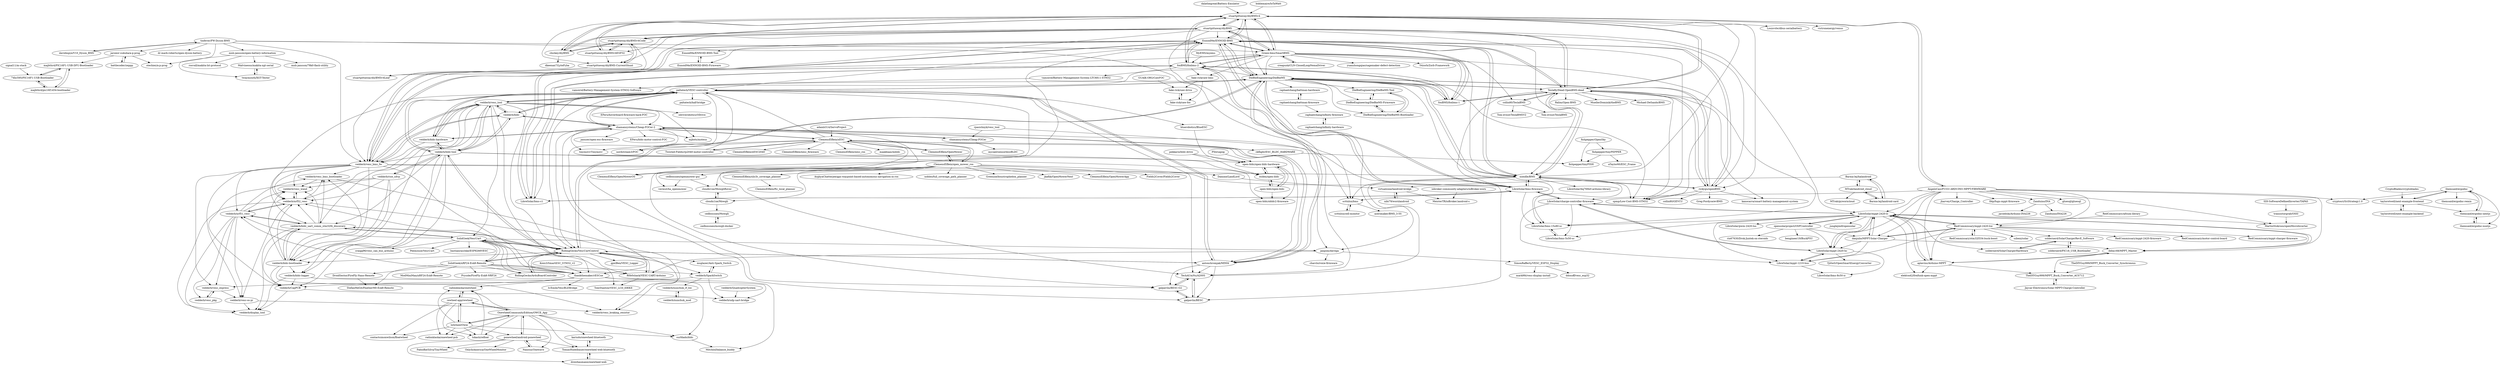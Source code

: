 digraph G {
"stuartpittaway/diyBMSv4" -> "stuartpittaway/diyBMS"
"stuartpittaway/diyBMSv4" -> "stuartpittaway/diyBMSv4Code"
"stuartpittaway/diyBMSv4" -> "stuartpittaway/diyBMSv4ESP32"
"stuartpittaway/diyBMSv4" -> "EnnoidMe/ENNOID-BMS"
"stuartpittaway/diyBMSv4" -> "Green-bms/SmartBMS"
"stuartpittaway/diyBMSv4" -> "Teslafly/Dead-OpenBMS-dead"
"stuartpittaway/diyBMSv4" -> "chickey/diyBMS"
"stuartpittaway/diyBMSv4" -> "foxBMS/foxbms-2"
"stuartpittaway/diyBMSv4" -> "DieBieEngineering/DieBieMS"
"stuartpittaway/diyBMSv4" -> "stuartpittaway/diyBMS-CurrentShunt"
"stuartpittaway/diyBMSv4" -> "nseidle/BMS"
"stuartpittaway/diyBMSv4" -> "rickygu/openBMS"
"stuartpittaway/diyBMSv4" -> "Louisvdw/dbus-serialbattery" ["e"=1]
"stuartpittaway/diyBMSv4" -> "victronenergy/venus" ["e"=1]
"stuartpittaway/diyBMSv4" -> "AngeloCasi/FUGU-ARDUINO-MPPT-FIRMWARE"
"vedderb/vesc_tool" -> "vedderb/bldc" ["e"=1]
"vedderb/vesc_tool" -> "vedderb/bldc-hardware" ["e"=1]
"vedderb/vesc_tool" -> "vedderb/vesc_bms_fw"
"vedderb/vesc_tool" -> "vedderb/bldc-tool"
"vedderb/vesc_tool" -> "paltatech/VESC-controller"
"vedderb/vesc_tool" -> "odriverobotics/ODrive" ["e"=1]
"vedderb/vesc_tool" -> "SolidGeek/VescUart"
"vedderb/vesc_tool" -> "shamansystems/Cheap-FOCer-2"
"vedderb/vesc_tool" -> "thankthemaker/rESCue"
"vedderb/vesc_tool" -> "vedderb/bldc_uart_comm_stm32f4_discovery"
"vedderb/vesc_tool" -> "vedderb/nrf52_vesc"
"vedderb/vesc_tool" -> "vedderb/bldc-bootloader"
"vedderb/vesc_tool" -> "RollingGecko/VescUartControl"
"vedderb/vesc_tool" -> "mjbots/moteus" ["e"=1]
"vedderb/vesc_tool" -> "DieBieEngineering/DieBieMS"
"vedderb/bldc" -> "vedderb/vesc_tool" ["e"=1]
"vedderb/bldc" -> "vedderb/bldc-tool" ["e"=1]
"vedderb/bldc" -> "paltatech/VESC-controller" ["e"=1]
"vedderb/bldc" -> "vedderb/vesc_bms_fw" ["e"=1]
"vedderb/bldc" -> "shamansystems/Cheap-FOCer-2" ["e"=1]
"kariudo/onewheel-bluetooth" -> "TomasHubelbauer/onewheel-web-bluetooth"
"EnnoidMe/ENNOID-BMS" -> "DieBieEngineering/DieBieMS"
"EnnoidMe/ENNOID-BMS" -> "foxBMS/foxbms-2"
"EnnoidMe/ENNOID-BMS" -> "Teslafly/Dead-OpenBMS-dead"
"EnnoidMe/ENNOID-BMS" -> "vedderb/vesc_bms_fw"
"EnnoidMe/ENNOID-BMS" -> "EnnoidMe/ENNOID-BMS-Tool"
"EnnoidMe/ENNOID-BMS" -> "foxBMS/foxbms-1"
"EnnoidMe/ENNOID-BMS" -> "rickygu/openBMS"
"EnnoidMe/ENNOID-BMS" -> "Green-bms/SmartBMS"
"EnnoidMe/ENNOID-BMS" -> "LibreSolar/bms-firmware"
"EnnoidMe/ENNOID-BMS" -> "galpavlin/BESC-G2"
"EnnoidMe/ENNOID-BMS" -> "nseidle/BMS"
"EnnoidMe/ENNOID-BMS" -> "stuartpittaway/diyBMSv4"
"EnnoidMe/ENNOID-BMS" -> "LibreSolar/bms-c1"
"EnnoidMe/ENNOID-BMS" -> "EnnoidMe/ENNOID-BMS-Firmware"
"EnnoidMe/ENNOID-BMS" -> "spmp/Low-Cost-BMS-STM32"
"foxBMS/foxbms-1" -> "foxBMS/foxbms-2"
"foxBMS/foxbms-1" -> "EnnoidMe/ENNOID-BMS"
"foxBMS/foxbms-1" -> "Teslafly/Dead-OpenBMS-dead"
"foxBMS/foxbms-1" -> "DieBieEngineering/DieBieMS"
"PX4/sapog" -> "open-bldc/open-bldc-hardware" ["e"=1]
"RedCommissary/mppt-2420-hw" -> "RedCommissary/motor-control-board" ["e"=1]
"RedCommissary/mppt-2420-hw" -> "RedCommissary/mppt-charger-firmware"
"RedCommissary/mppt-2420-hw" -> "RedCommissary/stm32f334-buck-boost"
"RedCommissary/mppt-2420-hw" -> "LibreSolar/mppt-2420-lc"
"RedCommissary/mppt-2420-hw" -> "soldernerd/SolarChargerRevE_Software"
"RedCommissary/mppt-2420-hw" -> "danjulio/MPPT-Solar-Charger"
"RedCommissary/mppt-2420-hw" -> "szbeni/solar"
"RedCommissary/mppt-2420-hw" -> "LibreSolar/mppt-1210-hus"
"RedCommissary/mppt-2420-hw" -> "aplavins/Arduino-MPPT"
"RedCommissary/mppt-2420-hw" -> "RedCommissary/mppt-2420-firmware"
"SolidGeek/VescUart" -> "RollingGecko/VescUartControl"
"SolidGeek/VescUart" -> "vedderb/bldc_uart_comm_stm32f4_discovery"
"SolidGeek/VescUart" -> "SolidGeek/nRF24-Esk8-Remote"
"SolidGeek/VescUart" -> "thankthemaker/rESCue"
"SolidGeek/VescUart" -> "R0b0shack/VESC-UART-Arduino"
"SolidGeek/VescUart" -> "janpom/davega"
"SolidGeek/VescUart" -> "vedderb/nrf51_vesc"
"SolidGeek/VescUart" -> "TomStanton/VESC_LCD_EBIKE"
"SolidGeek/VescUart" -> "craigg96/vesc_can_bus_arduino"
"SolidGeek/VescUart" -> "RollingGecko/ArduBoardControler"
"SolidGeek/VescUart" -> "Peemouse/VescUart"
"SolidGeek/VescUart" -> "bastianraschke/ESP8266VESC"
"stuartpittaway/diyBMS" -> "chickey/diyBMS"
"stuartpittaway/diyBMS" -> "stuartpittaway/diyBMSv4"
"stuartpittaway/diyBMS" -> "Teslafly/Dead-OpenBMS-dead"
"stuartpittaway/diyBMS" -> "stuartpittaway/diyBMSv4Code"
"stuartpittaway/diyBMS" -> "EnnoidMe/ENNOID-BMS"
"stuartpittaway/diyBMS" -> "nseidle/BMS"
"stuartpittaway/diyBMS" -> "Green-bms/SmartBMS"
"stuartpittaway/diyBMS" -> "DieBieEngineering/DieBieMS"
"stuartpittaway/diyBMS" -> "stuartpittaway/diyBMSv4ESP32"
"stuartpittaway/diyBMS" -> "rickygu/openBMS"
"stuartpittaway/diyBMS" -> "LibreSolar/mppt-2420-lc"
"stuartpittaway/diyBMS" -> "LibreSolar/bms-c1"
"stuartpittaway/diyBMS" -> "vedderb/vesc_bms_fw"
"stuartpittaway/diyBMS" -> "stuartpittaway/diyBMS-CurrentShunt"
"stuartpittaway/diyBMS" -> "scttnlsn/bms"
"vedderb/bldc-tool" -> "vedderb/bldc-hardware" ["e"=1]
"vedderb/bldc-tool" -> "vedderb/bldc-logger"
"vedderb/bldc-tool" -> "vedderb/bldc-bootloader"
"vedderb/bldc-tool" -> "vedderb/bldc_uart_comm_stm32f4_discovery"
"vedderb/bldc-tool" -> "vedderb/rise_sdvp"
"vedderb/bldc-tool" -> "vedderb/bldc" ["e"=1]
"vedderb/bldc-tool" -> "RollingGecko/VescUartControl"
"vedderb/bldc-tool" -> "vedderb/vesc_tool"
"vedderb/bldc-tool" -> "open-bldc/open-bldc-hardware"
"vedderb/bldc-tool" -> "esden/open-bldc"
"vedderb/bldc-tool" -> "vedderb/CapPCB"
"vedderb/bldc-tool" -> "paltatech/VESC-controller"
"vedderb/bldc-tool" -> "vedderb/vesc_bms_fw"
"vedderb/bldc-tool" -> "open-bldc/obldc2-firmware"
"vedderb/nrf51_vesc" -> "vedderb/nrf52_vesc"
"vedderb/nrf51_vesc" -> "vedderb/vesc_wand"
"vedderb/nrf51_vesc" -> "vedderb/vesc_express"
"vedderb/nrf51_vesc" -> "vedderb/bldc_uart_comm_stm32f4_discovery"
"vedderb/nrf51_vesc" -> "vedderb/vesc_pkg"
"vedderb/nrf51_vesc" -> "vedderb/vesc_bms_bootloader"
"vedderb/nrf51_vesc" -> "vedderb/display_tool"
"vedderb/nrf51_vesc" -> "vedderb/vesc-os-pi"
"Zanduino/INA" -> "Zanduino/INA226"
"Zanduino/INA" -> "jarzebski/Arduino-INA226"
"RedCommissary/altium-library" -> "RedCommissary/mppt-2420-hw" ["e"=1]
"TechAUmNu/A200S" -> "galpavlin/BESC"
"TechAUmNu/A200S" -> "galpavlin/BESC-G2"
"rpasichnyk/vesc_tool" -> "janpom/davega"
"rpasichnyk/vesc_tool" -> "shamansystems/Cheap-FOCer"
"soldernerd/PIC18_USB_Bootloader" -> "soldernerd/SolarChargerRevE_Software"
"battlecoder/zeppp" -> "jaromir-sukuba/a-p-prog"
"virtualzone/landroid-bridge" -> "MeisterTR/ioBroker.landroid-s"
"virtualzone/landroid-bridge" -> "nibi79/worxlandroid"
"galpavlin/BESC" -> "TechAUmNu/A200S"
"galpavlin/BESC" -> "galpavlin/BESC-G2"
"galpavlin/BESC-G2" -> "galpavlin/BESC"
"galpavlin/BESC-G2" -> "TechAUmNu/A200S"
"scttnlsn/cell-monitor" -> "scttnlsn/bms"
"danjulio/MPPT-Solar-Charger" -> "LibreSolar/mppt-2420-lc"
"danjulio/MPPT-Solar-Charger" -> "LibreSolar/mppt-1210-hus"
"danjulio/MPPT-Solar-Charger" -> "RedCommissary/mppt-2420-hw"
"danjulio/MPPT-Solar-Charger" -> "LibreSolar/mppt-2420-hc"
"danjulio/MPPT-Solar-Charger" -> "deba168/MPPT_Master"
"LibreSolar/mppt-1210-hus" -> "LibreSolar/mppt-2420-hc"
"LibreSolar/mppt-1210-hus" -> "LibreSolar/bms-8s50-ic"
"chickey/diyBMS" -> "stuartpittaway/diyBMS"
"chickey/diyBMS" -> "stuartpittaway/diyBMSv4Code"
"chickey/diyBMS" -> "dkeenan7/LyteFyba"
"chickey/diyBMS" -> "stuartpittaway/diyBMSv4"
"iobroker-community-adapters/ioBroker.worx" -> "MeisterTR/ioBroker.landroid-s"
"DroidSector/FireFly-Nano-Remote" -> "StefanMeGit/FeatherM0-Esk8-Remote"
"TheDIYGuy999/MPPT_Buck_Converter_ACS712" -> "Jaycar-Electronics/Solar-MPPT-Charge-Controller"
"TheDIYGuy999/MPPT_Buck_Converter_Synchronous" -> "TheDIYGuy999/MPPT_Buck_Converter_ACS712"
"Jaycar-Electronics/Solar-MPPT-Charge-Controller" -> "TheDIYGuy999/MPPT_Buck_Converter_ACS712"
"soldernerd/SolarChargerRevE_Software" -> "soldernerd/PIC18_USB_Bootloader"
"soldernerd/SolarChargerRevE_Software" -> "soldernerd/SolarChargerHardware"
"OnewheelCommunityEdition/OWCE_App" -> "lolwheel/Owie"
"OnewheelCommunityEdition/OWCE_App" -> "rewheel-app/rewheel"
"OnewheelCommunityEdition/OWCE_App" -> "ponewheel/android-ponewheel"
"OnewheelCommunityEdition/OWCE_App" -> "radimklaska/onewheel"
"OnewheelCommunityEdition/OWCE_App" -> "Nanoux/Onewave"
"OnewheelCommunityEdition/OWCE_App" -> "TomasHubelbauer/onewheel-web-bluetooth"
"OnewheelCommunityEdition/OWCE_App" -> "kariudo/onewheel-bluetooth"
"OnewheelCommunityEdition/OWCE_App" -> "lukash/refloat"
"OnewheelCommunityEdition/OWCE_App" -> "radimklaska/onewheel-pcb"
"OnewheelCommunityEdition/OWCE_App" -> "surfdado/bldc"
"shamansystems/Cheap-FOCer" -> "mycael/sensorlessBLDC"
"shamansystems/Cheap-FOCer" -> "shamansystems/Cheap-FOCer-2"
"antonchromjak/MINI4" -> "paltatech/VESC-controller"
"antonchromjak/MINI4" -> "TechAUmNu/A200S"
"antonchromjak/MINI4" -> "galpavlin/BESC"
"antonchromjak/MINI4" -> "DieBieEngineering/DieBieMS"
"antonchromjak/MINI4" -> "RollingGecko/VescUartControl"
"antonchromjak/MINI4" -> "galpavlin/BESC-G2"
"antonchromjak/MINI4" -> "shamansystems/Cheap-FOCer-2"
"Barma-lej/halandroid" -> "MTrab/landroid_cloud"
"Barma-lej/halandroid" -> "Barma-lej/landroid-card"
"Barma-lej/halandroid" -> "virtualzone/landroid-bridge"
"vedderb/nrf52_vesc" -> "vedderb/vesc_wand"
"vedderb/nrf52_vesc" -> "vedderb/nrf51_vesc"
"vedderb/nrf52_vesc" -> "vedderb/vesc_bms_bootloader"
"vedderb/nrf52_vesc" -> "vedderb/vesc-os-pi"
"vedderb/nrf52_vesc" -> "vedderb/display_tool"
"vedderb/nrf52_vesc" -> "vedderb/vesc_braking_resistor"
"DieBieEngineering/DieBieMS-Tool" -> "DieBieEngineering/DieBieMS-Firmware"
"DieBieEngineering/DieBieMS-Tool" -> "DieBieEngineering/DieBieMS-Bootloader"
"janpom/davega" -> "charclo/roxie-firmware"
"janpom/davega" -> "R0b0shack/VESC-UART-Arduino"
"janpom/davega" -> "SimonRafferty/VESC_ESP32_Display"
"EnnoidMe/ENNOID-BMS-Tool" -> "EnnoidMe/ENNOID-BMS-Firmware"
"TomasHubelbauer/onewheel-web-bluetooth" -> "kariudo/onewheel-bluetooth"
"TomasHubelbauer/onewheel-web-bluetooth" -> "drewbaumann/onewheel-web"
"DieBieEngineering/DieBieMS-Bootloader" -> "DieBieEngineering/DieBieMS-Firmware"
"DieBieEngineering/DieBieMS-Bootloader" -> "DieBieEngineering/DieBieMS-Tool"
"Nanoux/Onewave" -> "ponewheel/android-ponewheel"
"EFeru/hoverboard-firmware-hack-FOC" -> "shamansystems/Cheap-FOCer-2" ["e"=1]
"MyEMS/myems" -> "foxBMS/foxbms-2" ["e"=1]
"Teslafly/Dead-OpenBMS-dead" -> "rickygu/openBMS"
"Teslafly/Dead-OpenBMS-dead" -> "DieBieEngineering/DieBieMS"
"Teslafly/Dead-OpenBMS-dead" -> "nseidle/BMS"
"Teslafly/Dead-OpenBMS-dead" -> "EnnoidMe/ENNOID-BMS"
"Teslafly/Dead-OpenBMS-dead" -> "stuartpittaway/diyBMS"
"Teslafly/Dead-OpenBMS-dead" -> "collin80/TeslaBMS"
"Teslafly/Dead-OpenBMS-dead" -> "foxBMS/foxbms-1"
"Teslafly/Dead-OpenBMS-dead" -> "kanocarra/smart-battery-management-system"
"Teslafly/Dead-OpenBMS-dead" -> "LibreSolar/bms-15s80-sc"
"Teslafly/Dead-OpenBMS-dead" -> "stuartpittaway/diyBMSv4"
"Teslafly/Dead-OpenBMS-dead" -> "Ralim/Open-BMS"
"Teslafly/Dead-OpenBMS-dead" -> "spmp/Low-Cost-BMS-STM32"
"Teslafly/Dead-OpenBMS-dead" -> "LibreSolar/bms-firmware"
"Teslafly/Dead-OpenBMS-dead" -> "MuellerDominik/theBMS"
"Teslafly/Dead-OpenBMS-dead" -> "Michael-DeSando/BMS"
"shamansystems/Cheap-FOCer-2" -> "shamansystems/Cheap-FOCer"
"shamansystems/Cheap-FOCer-2" -> "thankthemaker/rESCue"
"shamansystems/Cheap-FOCer-2" -> "paltatech/VESC-controller"
"shamansystems/Cheap-FOCer-2" -> "TechAUmNu/A200S"
"shamansystems/Cheap-FOCer-2" -> "antonchromjak/MINI4"
"shamansystems/Cheap-FOCer-2" -> "galpavlin/BESC"
"shamansystems/Cheap-FOCer-2" -> "vedderb/bldc-hardware" ["e"=1]
"shamansystems/Cheap-FOCer-2" -> "ClemensElflein/xESC"
"shamansystems/Cheap-FOCer-2" -> "tinymovr/Tinymovr" ["e"=1]
"shamansystems/Cheap-FOCer-2" -> "nordstream3/FOC"
"shamansystems/Cheap-FOCer-2" -> "vedderb/bldc" ["e"=1]
"shamansystems/Cheap-FOCer-2" -> "jaxxzer/open-esc-firmware" ["e"=1]
"shamansystems/Cheap-FOCer-2" -> "RollingGecko/VescUartControl"
"shamansystems/Cheap-FOCer-2" -> "EFeru/bldc-motor-control-FOC" ["e"=1]
"shamansystems/Cheap-FOCer-2" -> "mjbots/moteus" ["e"=1]
"stuartpittaway/diyBMSv4Code" -> "stuartpittaway/diyBMSv4ESP32"
"stuartpittaway/diyBMSv4Code" -> "stuartpittaway/diyBMS-CurrentShunt"
"stuartpittaway/diyBMSv4Code" -> "stuartpittaway/diyBMSv4"
"stuartpittaway/diyBMSv4Code" -> "stuartpittaway/diyBMSv4Leaf"
"stuartpittaway/diyBMSv4Code" -> "chickey/diyBMS"
"vedderb/bldc-hardware" -> "vedderb/bldc-tool" ["e"=1]
"vedderb/bldc-hardware" -> "vedderb/vesc_tool" ["e"=1]
"vedderb/bldc-hardware" -> "paltatech/VESC-controller" ["e"=1]
"vedderb/bldc-hardware" -> "shamansystems/Cheap-FOCer-2" ["e"=1]
"vedderb/bldc-hardware" -> "vedderb/vesc_bms_fw" ["e"=1]
"bluerobotics/BlueESC" -> "open-bldc/open-bldc-hardware" ["e"=1]
"ckflight/ESC_BLDC_HARDWARE" -> "fishpepper/tinyFISH"
"MTrab/landroid_cloud" -> "Barma-lej/landroid-card"
"MTrab/landroid_cloud" -> "Barma-lej/halandroid"
"MTrab/landroid_cloud" -> "MTrab/pyworxcloud"
"opensolarproject/OSPController" -> "LibreSolar/mppt-2420-lc"
"opensolarproject/OSPController" -> "danjulio/MPPT-Solar-Charger"
"opensolarproject/OSPController" -> "bengineer19/BuckPSU"
"opensolarproject/OSPController" -> "rin67630/Drok-Juntek-on-steroids"
"opensolarproject/OSPController" -> "LibreSolar/mppt-2420-hc"
"stuartpittaway/diyBMS-CurrentShunt" -> "stuartpittaway/diyBMSv4Leaf"
"stuartpittaway/diyBMS-CurrentShunt" -> "stuartpittaway/diyBMSv4Code"
"LibreSolar/mppt-2420-hc" -> "LibreSolar/mppt-1210-hus"
"LibreSolar/mppt-2420-hc" -> "LibreSolar/charge-controller-firmware"
"LibreSolar/mppt-2420-hc" -> "LibreSolar/bms-8s50-ic"
"LibreSolar/mppt-2420-hc" -> "LibreSolar/mppt-2420-lc"
"LibreSolar/mppt-2420-hc" -> "TjitteS/OpenSmartEnergyConverter"
"RedCommissary/stm32f334-buck-boost" -> "RedCommissary/mppt-2420-hw"
"nseidle/BMS" -> "Teslafly/Dead-OpenBMS-dead"
"nseidle/BMS" -> "LibreSolar/bq769x0-arduino-library"
"nseidle/BMS" -> "TechAUmNu/A200S"
"nseidle/BMS" -> "LibreSolar/bms-firmware"
"nseidle/BMS" -> "DieBieEngineering/DieBieMS"
"nseidle/BMS" -> "LibreSolar/bms-15s80-sc"
"nseidle/BMS" -> "scttnlsn/bms"
"nseidle/BMS" -> "EnnoidMe/ENNOID-BMS"
"nseidle/BMS" -> "rickygu/openBMS"
"nseidle/BMS" -> "spmp/Low-Cost-BMS-STM32"
"vamoirid/Battery-Management-System-LTC6811-STM32" -> "vamoirid/Battery-Management-System-STM32-Software"
"nibi79/worxlandroid" -> "virtualzone/landroid-bridge"
"EnnoidMe/ENNOID-BMS-Firmware" -> "EnnoidMe/ENNOID-BMS-Tool"
"vedderb/vesc_wand" -> "vedderb/nrf52_vesc"
"vedderb/bldc-logger" -> "vedderb/CapPCB"
"vedderb/bldc-logger" -> "vedderb/display_tool"
"vedderb/bldc-logger" -> "vedderb/udp-uart-bridge"
"rickygu/openBMS" -> "Teslafly/Dead-OpenBMS-dead"
"rickygu/openBMS" -> "EnnoidMe/ENNOID-BMS"
"rickygu/openBMS" -> "DieBieEngineering/DieBieMS"
"rickygu/openBMS" -> "nseidle/BMS"
"rickygu/openBMS" -> "kanocarra/smart-battery-management-system"
"rickygu/openBMS" -> "Greg-Fordyce/evBMS"
"rickygu/openBMS" -> "collin80/GEVCU" ["e"=1]
"rickygu/openBMS" -> "spmp/Low-Cost-BMS-STM32"
"transistorgrab/OSSI" -> "MartinStokroos/openMicroInverter"
"surfdado/bldc" -> "Mitchlol/balance_buddy"
"CryptoBlades/cryptoblades" -> "taylorotwell/next-example-frontend" ["e"=1]
"stuartpittaway/diyBMSv4ESP32" -> "stuartpittaway/diyBMSv4Code"
"stuartpittaway/diyBMSv4ESP32" -> "stuartpittaway/diyBMS-CurrentShunt"
"stuartpittaway/diyBMSv4ESP32" -> "stuartpittaway/diyBMSv4"
"foxBMS/foxbms-2" -> "EnnoidMe/ENNOID-BMS"
"foxBMS/foxbms-2" -> "foxBMS/foxbms-1"
"foxBMS/foxbms-2" -> "LibreSolar/bms-firmware"
"foxBMS/foxbms-2" -> "Green-bms/SmartBMS"
"foxBMS/foxbms-2" -> "LibreSolar/bms-c1"
"foxBMS/foxbms-2" -> "vedderb/vesc_bms_fw"
"foxBMS/foxbms-2" -> "DieBieEngineering/DieBieMS"
"foxBMS/foxbms-2" -> "stuartpittaway/diyBMSv4"
"foxBMS/foxbms-2" -> "spmp/Low-Cost-BMS-STM32"
"foxBMS/foxbms-2" -> "fake-rick/caw-bms"
"foxBMS/foxbms-2" -> "vamoirid/Battery-Management-System-LTC6811-STM32"
"AngeloCasi/FUGU-ARDUINO-MPPT-FIRMWARE" -> "LibreSolar/mppt-2420-lc"
"AngeloCasi/FUGU-ARDUINO-MPPT-FIRMWARE" -> "jharvey/Charge_Controller"
"AngeloCasi/FUGU-ARDUINO-MPPT-FIRMWARE" -> "stuartpittaway/diyBMSv4"
"AngeloCasi/FUGU-ARDUINO-MPPT-FIRMWARE" -> "fl4p/fugu-mppt-firmware"
"AngeloCasi/FUGU-ARDUINO-MPPT-FIRMWARE" -> "danjulio/MPPT-Solar-Charger"
"AngeloCasi/FUGU-ARDUINO-MPPT-FIRMWARE" -> "cryptosri/SriStrategy1.0"
"AngeloCasi/FUGU-ARDUINO-MPPT-FIRMWARE" -> "LibreSolar/mppt-2420-hc"
"AngeloCasi/FUGU-ARDUINO-MPPT-FIRMWARE" -> "LibreSolar/charge-controller-firmware"
"AngeloCasi/FUGU-ARDUINO-MPPT-FIRMWARE" -> "MartinStokroos/openMicroInverter"
"AngeloCasi/FUGU-ARDUINO-MPPT-FIRMWARE" -> "Zanduino/INA"
"AngeloCasi/FUGU-ARDUINO-MPPT-FIRMWARE" -> "gluesql/gluesql" ["e"=1]
"AngeloCasi/FUGU-ARDUINO-MPPT-FIRMWARE" -> "aplavins/Arduino-MPPT"
"AngeloCasi/FUGU-ARDUINO-MPPT-FIRMWARE" -> "deba168/MPPT_Master"
"AngeloCasi/FUGU-ARDUINO-MPPT-FIRMWARE" -> "RedCommissary/mppt-2420-hw"
"adamb314/ServoProject" -> "ClemensElflein/xESC" ["e"=1]
"aplavins/Arduino-MPPT" -> "deba168/MPPT_Master"
"aplavins/Arduino-MPPT" -> "TheDIYGuy999/MPPT_Buck_Converter_ACS712"
"aplavins/Arduino-MPPT" -> "LibreSolar/mppt-2420-lc"
"aplavins/Arduino-MPPT" -> "elektra42/freifunk-open-mppt"
"vedderb/vesc_bms_fw" -> "vedderb/vesc_bms_bootloader"
"vedderb/vesc_bms_fw" -> "EnnoidMe/ENNOID-BMS"
"vedderb/vesc_bms_fw" -> "vedderb/vesc_tool"
"vedderb/vesc_bms_fw" -> "vedderb/nrf52_vesc"
"vedderb/vesc_bms_fw" -> "vedderb/vesc_express"
"vedderb/vesc_bms_fw" -> "vedderb/vesc-os-pi"
"vedderb/vesc_bms_fw" -> "vedderb/bldc-bootloader"
"vedderb/vesc_bms_fw" -> "vedderb/nrf51_vesc"
"vedderb/vesc_bms_fw" -> "vedderb/bldc_uart_comm_stm32f4_discovery"
"vedderb/vesc_bms_fw" -> "foxBMS/foxbms-2"
"vedderb/vesc_bms_fw" -> "thankthemaker/rESCue"
"vedderb/vesc_bms_fw" -> "vedderb/bldc" ["e"=1]
"vedderb/vesc_bms_fw" -> "LibreSolar/bms-firmware"
"vedderb/vesc_bms_fw" -> "vedderb/vesc_wand"
"vedderb/vesc_bms_fw" -> "nseidle/BMS"
"Green-bms/SmartBMS" -> "foxBMS/foxbms-2"
"Green-bms/SmartBMS" -> "EnnoidMe/ENNOID-BMS"
"Green-bms/SmartBMS" -> "stuartpittaway/diyBMSv4"
"Green-bms/SmartBMS" -> "creapunk/CLN-ClosedLoopNemaDriver" ["e"=1]
"Green-bms/SmartBMS" -> "vedderb/vesc_bms_fw"
"Green-bms/SmartBMS" -> "stuartpittaway/diyBMS"
"Green-bms/SmartBMS" -> "fake-rick/caw-bms"
"Green-bms/SmartBMS" -> "nseidle/BMS"
"Green-bms/SmartBMS" -> "LibreSolar/bms-c1"
"Green-bms/SmartBMS" -> "yuanzhongqiao/sagemaker-defect-detection" ["e"=1]
"Green-bms/SmartBMS" -> "54zorb/Zorb-Framework" ["e"=1]
"Green-bms/SmartBMS" -> "collin80/TeslaBMS"
"Green-bms/SmartBMS" -> "DieBieEngineering/DieBieMS"
"Green-bms/SmartBMS" -> "spmp/Low-Cost-BMS-STM32"
"Green-bms/SmartBMS" -> "foxBMS/foxbms-1"
"Koxx3/SmartESC_STM32_v2" -> "thankthemaker/rESCue" ["e"=1]
"taylorotwell/next-example-frontend" -> "taylorotwell/next-example-backend"
"taylorotwell/next-example-frontend" -> "themsaid/ergodnc-nextjs"
"taylorotwell/next-example-frontend" -> "themsaid/ergodnc"
"deba168/MPPT_Master" -> "aplavins/Arduino-MPPT"
"deba168/MPPT_Master" -> "TheDIYGuy999/MPPT_Buck_Converter_ACS712"
"deba168/MPPT_Master" -> "LibreSolar/mppt-2420-lc"
"Damme/LandLord" -> "virtualzone/landroid-bridge"
"thankthemaker/rESCue" -> "Mitchlol/balance_buddy"
"thankthemaker/rESCue" -> "A-Emile/VescBLEBridge"
"thankthemaker/rESCue" -> "surfdado/bldc"
"thankthemaker/rESCue" -> "vedderb/nrf51_vesc"
"thankthemaker/rESCue" -> "vedderb/nrf52_vesc"
"thankthemaker/rESCue" -> "vedderb/vesc_express"
"thankthemaker/rESCue" -> "radimklaska/onewheel"
"radimklaska/onewheel" -> "rewheel-app/rewheel"
"vedderb/bldc-bootloader" -> "vedderb/vesc_bms_bootloader"
"vedderb/bldc-bootloader" -> "vedderb/bldc_uart_comm_stm32f4_discovery"
"vedderb/bldc-bootloader" -> "vedderb/vesc_braking_resistor"
"vedderb/bldc-bootloader" -> "vedderb/CapPCB"
"vedderb/bldc-bootloader" -> "vedderb/nrf52_vesc"
"vedderb/bldc-bootloader" -> "vedderb/vesc_wand"
"vedderb/bldc-bootloader" -> "vedderb/bldc-logger"
"74hc595/PIC16F1-USB-Bootloader" -> "majbthrd/PIC16F1-USB-DFU-Bootloader"
"74hc595/PIC16F1-USB-Bootloader" -> "majbthrd/pic16f1454-bootloader"
"SimonRafferty/VESC_ESP32_Display" -> "ddosoff/vesc_esp32"
"SimonRafferty/VESC_ESP32_Display" -> "mark99i/vesc-display-install"
"vedderb/nunchuk_mod" -> "vedderb/nunchuk_rf_hw"
"taylorotwell/next-example-backend" -> "taylorotwell/next-example-frontend"
"majbthrd/PIC16F1-USB-DFU-Bootloader" -> "74hc595/PIC16F1-USB-Bootloader"
"majbthrd/PIC16F1-USB-DFU-Bootloader" -> "majbthrd/pic16f1454-bootloader"
"vedderb/vesc_bms_bootloader" -> "vedderb/vesc_wand"
"vedderb/vesc_bms_bootloader" -> "vedderb/vesc_braking_resistor"
"majbthrd/pic16f1454-bootloader" -> "majbthrd/PIC16F1-USB-DFU-Bootloader"
"majbthrd/pic16f1454-bootloader" -> "74hc595/PIC16F1-USB-Bootloader"
"ClemensElflein/OpenMower" -> "ClemensElflein/open_mower_ros" ["e"=1]
"ClemensElflein/OpenMower" -> "ClemensElflein/xESC" ["e"=1]
"lolwheel/Owie" -> "OnewheelCommunityEdition/OWCE_App"
"lolwheel/Owie" -> "rewheel-app/rewheel"
"lolwheel/Owie" -> "radimklaska/onewheel"
"lolwheel/Owie" -> "surfdado/bldc"
"lolwheel/Owie" -> "lukash/refloat"
"lolwheel/Owie" -> "radimklaska/onewheel-pcb"
"lolwheel/Owie" -> "contactsimonwilson/floatwheel"
"lolwheel/Owie" -> "ponewheel/android-ponewheel"
"tinfever/FW-Dyson-BMS" -> "davidmpye/V10_Dyson_BMS"
"tinfever/FW-Dyson-BMS" -> "dr-mark-roberts/open-dyson-battery"
"tinfever/FW-Dyson-BMS" -> "vedderb/vesc_bms_fw"
"tinfever/FW-Dyson-BMS" -> "Green-bms/SmartBMS"
"tinfever/FW-Dyson-BMS" -> "jaromir-sukuba/a-p-prog"
"tinfever/FW-Dyson-BMS" -> "stechiez/a-p-prog"
"tinfever/FW-Dyson-BMS" -> "scttnlsn/bms"
"tinfever/FW-Dyson-BMS" -> "mnh-jansson/open-battery-information"
"open-bldc/open-bldc-hardware" -> "open-bldc/open-bldc"
"open-bldc/open-bldc-hardware" -> "open-bldc/obldc2-firmware"
"open-bldc/open-bldc-hardware" -> "esden/open-bldc"
"vedderb/bldc_uart_comm_stm32f4_discovery" -> "RollingGecko/VescUartControl"
"vedderb/bldc_uart_comm_stm32f4_discovery" -> "vedderb/vesc_bms_bootloader"
"vedderb/bldc_uart_comm_stm32f4_discovery" -> "vedderb/bldc-bootloader"
"vedderb/bldc_uart_comm_stm32f4_discovery" -> "vedderb/nrf51_vesc"
"vedderb/bldc_uart_comm_stm32f4_discovery" -> "vedderb/CapPCB"
"vedderb/bldc_uart_comm_stm32f4_discovery" -> "vedderb/nrf52_vesc"
"vedderb/bldc_uart_comm_stm32f4_discovery" -> "vedderb/vesc_wand"
"vedderb/bldc_uart_comm_stm32f4_discovery" -> "vedderb/display_tool"
"vedderb/bldc_uart_comm_stm32f4_discovery" -> "SolidGeek/VescUart"
"RollingGecko/VescUartControl" -> "RollingGecko/ArduBoardControler"
"RollingGecko/VescUartControl" -> "vedderb/bldc_uart_comm_stm32f4_discovery"
"RollingGecko/VescUartControl" -> "R0b0shack/VESC-UART-Arduino"
"RollingGecko/VescUartControl" -> "SolidGeek/nRF24-Esk8-Remote"
"RollingGecko/VescUartControl" -> "gpxlBen/VESC_Logger"
"RollingGecko/VescUartControl" -> "SolidGeek/VescUart"
"RollingGecko/VescUartControl" -> "vedderb/bldc-tool"
"RollingGecko/VescUartControl" -> "vedderb/SparkSwitch"
"RollingGecko/VescUartControl" -> "antonchromjak/MINI4"
"RollingGecko/VescUartControl" -> "DieBieEngineering/DieBieMS"
"RollingGecko/VescUartControl" -> "msglazer/Anti-Spark_Switch"
"RollingGecko/VescUartControl" -> "vedderb/bldc-bootloader"
"ClemensElflein/xESC" -> "ClemensElflein/xESC2040"
"ClemensElflein/xESC" -> "ClemensElflein/open_mower_ros"
"ClemensElflein/xESC" -> "shamansystems/Cheap-FOCer-2"
"ClemensElflein/xESC" -> "antonchromjak/MINI4"
"ClemensElflein/xESC" -> "ClemensElflein/xesc_firmware"
"ClemensElflein/xESC" -> "ClemensElflein/xesc_ros"
"ClemensElflein/xESC" -> "tinymovr/Tinymovr" ["e"=1]
"ClemensElflein/xESC" -> "Twisted-Fields/rp2040-motor-controller" ["e"=1]
"ClemensElflein/xESC" -> "nordstream3/FOC"
"ClemensElflein/xESC" -> "maakbaas/mbldc"
"ClemensElflein/xESC" -> "ckflight/ESC_BLDC_HARDWARE"
"ClemensElflein/xESC" -> "paltatech/VESC-controller"
"ClemensElflein/xESC" -> "ClemensElflein/OpenMowerOS"
"ClemensElflein/xESC" -> "ClemensElflein/OpenMower" ["e"=1]
"ClemensElflein/slic3r_coverage_planner" -> "ClemensElflein/ftc_local_planner"
"ClemensElflein/open_mower_ros" -> "ClemensElflein/OpenMower" ["e"=1]
"ClemensElflein/open_mower_ros" -> "ClemensElflein/xESC"
"ClemensElflein/open_mower_ros" -> "cedbossneo/openmower-gui"
"ClemensElflein/open_mower_ros" -> "ClemensElflein/OpenMowerOS"
"ClemensElflein/open_mower_ros" -> "ClemensElflein/OpenMowerApp"
"ClemensElflein/open_mower_ros" -> "Damme/LandLord"
"ClemensElflein/open_mower_ros" -> "cloudn1ne/Mowgli"
"ClemensElflein/open_mower_ros" -> "Fields2Cover/Fields2Cover" ["e"=1]
"ClemensElflein/open_mower_ros" -> "vermut/ha_openmower"
"ClemensElflein/open_mower_ros" -> "ClemensElflein/slic3r_coverage_planner"
"ClemensElflein/open_mower_ros" -> "ArghyaChatterjee/gps-waypoint-based-autonomous-navigation-in-ros" ["e"=1]
"ClemensElflein/open_mower_ros" -> "nobleo/full_coverage_path_planner" ["e"=1]
"ClemensElflein/open_mower_ros" -> "Greenzie/boustrophedon_planner" ["e"=1]
"ClemensElflein/open_mower_ros" -> "cloudn1ne/MowgliRover"
"ClemensElflein/open_mower_ros" -> "jkaflik/OpenMowerNext"
"cloudn1ne/Mowgli" -> "cloudn1ne/MowgliRover"
"cloudn1ne/Mowgli" -> "cedbossneo/Mowgli"
"pekkaroi/bldc-drive" -> "open-bldc/open-bldc-hardware" ["e"=1]
"pekkaroi/bldc-drive" -> "esden/open-bldc" ["e"=1]
"jaromir-sukuba/a-p-prog" -> "battlecoder/zeppp"
"jaromir-sukuba/a-p-prog" -> "majbthrd/PIC16F1-USB-DFU-Bootloader"
"jaromir-sukuba/a-p-prog" -> "stechiez/a-p-prog"
"RollingGecko/ArduBoardControler" -> "RollingGecko/VescUartControl"
"vedderb/QuadcopterSystem" -> "vedderb/udp-uart-bridge"
"LibreSolar/bms-c1" -> "LibreSolar/bms-firmware"
"LibreSolar/bms-c1" -> "foxBMS/foxbms-2"
"LibreSolar/bms-c1" -> "EnnoidMe/ENNOID-BMS"
"fishpepper/OpenSky" -> "fishpepper/tinyFISH" ["e"=1]
"fishpepper/OpenSky" -> "fishpepper/tinyPEPPER" ["e"=1]
"vedderb/vesc-os-pi" -> "vedderb/vesc_braking_resistor"
"vedderb/vesc-os-pi" -> "vedderb/display_tool"
"vedderb/nunchuk_rf_hw" -> "vedderb/nunchuk_mod"
"vedderb/SparkSwitch" -> "msglazer/Anti-Spark_Switch"
"vedderb/SparkSwitch" -> "vedderb/CapPCB"
"vedderb/SparkSwitch" -> "vedderb/nunchuk_rf_hw"
"vedderb/SparkSwitch" -> "vedderb/udp-uart-bridge"
"themsaid/ergodnc" -> "themsaid/ergodnc-nextjs"
"themsaid/ergodnc" -> "themsaid/ergodnc-nuxtjs"
"themsaid/ergodnc" -> "taylorotwell/next-example-frontend"
"themsaid/ergodnc" -> "themsaid/ergodnc-remix"
"themsaid/ergodnc" -> "cryptosri/SriStrategy1.0"
"themsaid/ergodnc-nextjs" -> "themsaid/ergodnc-nuxtjs"
"themsaid/ergodnc-nextjs" -> "themsaid/ergodnc"
"themsaid/ergodnc-nuxtjs" -> "themsaid/ergodnc-nextjs"
"vedderb/CapPCB" -> "vedderb/display_tool"
"vedderb/CapPCB" -> "vedderb/udp-uart-bridge"
"rewheel-app/rewheel" -> "radimklaska/onewheel"
"rewheel-app/rewheel" -> "OnewheelCommunityEdition/OWCE_App"
"rewheel-app/rewheel" -> "lolwheel/Owie"
"rewheel-app/rewheel" -> "lukash/refloat"
"rewheel-app/rewheel" -> "radimklaska/onewheel-pcb"
"rewheel-app/rewheel" -> "contactsimonwilson/floatwheel"
"vedderb/vesc_express" -> "vedderb/vesc_pkg"
"vedderb/vesc_express" -> "vedderb/vesc-os-pi"
"DieBieEngineering/DieBieMS" -> "DieBieEngineering/DieBieMS-Firmware"
"DieBieEngineering/DieBieMS" -> "Teslafly/Dead-OpenBMS-dead"
"DieBieEngineering/DieBieMS" -> "EnnoidMe/ENNOID-BMS"
"DieBieEngineering/DieBieMS" -> "DieBieEngineering/DieBieMS-Tool"
"DieBieEngineering/DieBieMS" -> "nseidle/BMS"
"DieBieEngineering/DieBieMS" -> "LibreSolar/bms-15s80-sc"
"DieBieEngineering/DieBieMS" -> "antonchromjak/MINI4"
"DieBieEngineering/DieBieMS" -> "rickygu/openBMS"
"DieBieEngineering/DieBieMS" -> "raphaelchang/battman-hardware"
"DieBieEngineering/DieBieMS" -> "RollingGecko/VescUartControl"
"DieBieEngineering/DieBieMS" -> "paltatech/VESC-controller"
"DieBieEngineering/DieBieMS" -> "DieBieEngineering/DieBieMS-Bootloader"
"DieBieEngineering/DieBieMS" -> "foxBMS/foxbms-1"
"DieBieEngineering/DieBieMS" -> "janpom/davega"
"DieBieEngineering/DieBieMS" -> "TechAUmNu/A200S"
"Twisted-Fields/rp2040-motor-controller" -> "ClemensElflein/xESC" ["e"=1]
"Twisted-Fields/rp2040-motor-controller" -> "paltatech/VESC-controller" ["e"=1]
"Barma-lej/landroid-card" -> "MTrab/landroid_cloud"
"Barma-lej/landroid-card" -> "Barma-lej/halandroid"
"raphaelchang/infinity-hardware" -> "raphaelchang/infinity-firmware"
"cloudn1ne/MowgliRover" -> "cloudn1ne/Mowgli"
"LibreSolar/bms-15s80-sc" -> "LibreSolar/bms-5s50-sc"
"vedderb/vesc_pkg" -> "vedderb/vesc_express"
"raphaelchang/battman-hardware" -> "raphaelchang/battman-firmware"
"raphaelchang/infinity-firmware" -> "raphaelchang/infinity-hardware"
"dalathegreat/Battery-Emulator" -> "stuartpittaway/diyBMSv4" ["e"=1]
"LibreSolar/charge-controller-firmware" -> "LibreSolar/mppt-2420-lc"
"LibreSolar/charge-controller-firmware" -> "LibreSolar/mppt-2420-hc"
"LibreSolar/charge-controller-firmware" -> "LibreSolar/mppt-1210-hus"
"LibreSolar/charge-controller-firmware" -> "LibreSolar/bms-firmware"
"LibreSolar/charge-controller-firmware" -> "LibreSolar/bms-5s50-sc"
"creapunk/CLN-ClosedLoopNemaDriver" -> "Green-bms/SmartBMS" ["e"=1]
"LibreSolar/mppt-2420-lc" -> "LibreSolar/charge-controller-firmware"
"LibreSolar/mppt-2420-lc" -> "LibreSolar/mppt-1210-hus"
"LibreSolar/mppt-2420-lc" -> "LibreSolar/mppt-2420-hc"
"LibreSolar/mppt-2420-lc" -> "RedCommissary/mppt-2420-hw"
"LibreSolar/mppt-2420-lc" -> "aplavins/Arduino-MPPT"
"LibreSolar/mppt-2420-lc" -> "LibreSolar/bms-5s50-sc"
"LibreSolar/mppt-2420-lc" -> "danjulio/MPPT-Solar-Charger"
"LibreSolar/mppt-2420-lc" -> "LibreSolar/bms-15s80-sc"
"LibreSolar/mppt-2420-lc" -> "deba168/MPPT_Master"
"LibreSolar/mppt-2420-lc" -> "soldernerd/SolarChargerHardware"
"LibreSolar/mppt-2420-lc" -> "LibreSolar/pwm-2420-lus"
"LibreSolar/mppt-2420-lc" -> "elektra42/freifunk-open-mppt"
"LibreSolar/mppt-2420-lc" -> "MartinStokroos/openMicroInverter"
"LibreSolar/mppt-2420-lc" -> "opensolarproject/OSPController"
"LibreSolar/mppt-2420-lc" -> "junglejim8/opensolar"
"msglazer/Anti-Spark_Switch" -> "vedderb/SparkSwitch"
"GUAIK-ORG/CawFOC" -> "fake-rick/caw-drive" ["e"=1]
"cedbossneo/openmower-gui" -> "cloudn1ne/MowgliRover"
"cedbossneo/openmower-gui" -> "vermut/ha_openmower"
"davidmpye/V10_Dyson_BMS" -> "tinfever/FW-Dyson-BMS"
"R0b0shack/VESC-UART-Arduino" -> "TomStanton/VESC_LCD_EBIKE"
"R0b0shack/VESC-UART-Arduino" -> "RollingGecko/VescUartControl"
"cedbossneo/mowgli-docker" -> "cedbossneo/Mowgli"
"cedbossneo/Mowgli" -> "cedbossneo/mowgli-docker"
"raphaelchang/battman-firmware" -> "raphaelchang/battman-hardware"
"raphaelchang/battman-firmware" -> "raphaelchang/infinity-firmware"
"paltatech/VESC-controller" -> "antonchromjak/MINI4"
"paltatech/VESC-controller" -> "TechAUmNu/A200S"
"paltatech/VESC-controller" -> "galpavlin/BESC"
"paltatech/VESC-controller" -> "galpavlin/BESC-G2"
"paltatech/VESC-controller" -> "shamansystems/Cheap-FOCer-2"
"paltatech/VESC-controller" -> "DieBieEngineering/DieBieMS"
"paltatech/VESC-controller" -> "RollingGecko/VescUartControl"
"paltatech/VESC-controller" -> "vedderb/bldc-hardware" ["e"=1]
"paltatech/VESC-controller" -> "vedderb/bldc" ["e"=1]
"paltatech/VESC-controller" -> "vedderb/vesc_tool"
"paltatech/VESC-controller" -> "vedderb/bldc-tool"
"paltatech/VESC-controller" -> "paltatech/half-bridge"
"paltatech/VESC-controller" -> "EnnoidMe/ENNOID-BMS"
"paltatech/VESC-controller" -> "vedderb/nrf52_vesc"
"paltatech/VESC-controller" -> "bluerobotics/BlueESC" ["e"=1]
"mnh-jansson/open-battery-information" -> "Malvineous/makita-xgt-serial"
"mnh-jansson/open-battery-information" -> "rosvall/makita-lxt-protocol"
"mnh-jansson/open-battery-information" -> "twaymouth/XGT-Tester"
"mnh-jansson/open-battery-information" -> "mnh-jansson/78k0-flash-utility"
"LibreSolar/bms-firmware" -> "LibreSolar/bms-c1"
"LibreSolar/bms-firmware" -> "LibreSolar/charge-controller-firmware"
"LibreSolar/bms-firmware" -> "LibreSolar/bms-15s80-sc"
"LibreSolar/bms-firmware" -> "scttnlsn/bms"
"LibreSolar/bms-firmware" -> "foxBMS/foxbms-2"
"LibreSolar/bms-firmware" -> "nseidle/BMS"
"LibreSolar/bms-firmware" -> "EnnoidMe/ENNOID-BMS"
"boblemaire/IoTaWatt" -> "stuartpittaway/diyBMSv4" ["e"=1]
"Malvineous/makita-xgt-serial" -> "twaymouth/XGT-Tester"
"fake-rick/caw-bms" -> "fake-rick/caw-foc"
"fake-rick/caw-bms" -> "fake-rick/caw-drive"
"fishpepper/tinyPEPPER" -> "fishpepper/tinyFISH"
"fishpepper/tinyPEPPER" -> "aTaylor60/ESC_Frame"
"open-bldc/open-bldc" -> "open-bldc/open-bldc-hardware"
"open-bldc/open-bldc" -> "esden/open-bldc"
"open-bldc/open-bldc" -> "open-bldc/obldc2-firmware"
"soldernerd/SolarChargerHardware" -> "soldernerd/SolarChargerRevE_Software"
"DieBieEngineering/DieBieMS-Firmware" -> "DieBieEngineering/DieBieMS-Tool"
"DieBieEngineering/DieBieMS-Firmware" -> "DieBieEngineering/DieBieMS-Bootloader"
"fake-rick/caw-drive" -> "fake-rick/caw-foc"
"fake-rick/caw-foc" -> "fake-rick/caw-drive"
"twaymouth/XGT-Tester" -> "Malvineous/makita-xgt-serial"
"drewbaumann/onewheel-web" -> "TomasHubelbauer/onewheel-web-bluetooth"
"vedderb/rise_sdvp" -> "vedderb/CapPCB"
"vedderb/rise_sdvp" -> "vedderb/bldc-tool"
"vedderb/rise_sdvp" -> "vedderb/nrf52_vesc"
"vedderb/rise_sdvp" -> "vedderb/bldc-logger"
"vedderb/rise_sdvp" -> "vedderb/bldc-bootloader"
"vedderb/rise_sdvp" -> "vedderb/vesc_wand"
"collin80/TeslaBMS" -> "Tom-evnut/TeslaBMS"
"collin80/TeslaBMS" -> "Teslafly/Dead-OpenBMS-dead"
"collin80/TeslaBMS" -> "Tom-evnut/TeslaBMSV2" ["e"=1]
"lukash/refloat" -> "radimklaska/onewheel"
"ponewheel/android-ponewheel" -> "Nanoux/Onewave"
"ponewheel/android-ponewheel" -> "OnewheelCommunityEdition/OWCE_App"
"ponewheel/android-ponewheel" -> "FabioBatSilva/TinyWheel"
"ponewheel/android-ponewheel" -> "drewbaumann/onewheel-web"
"ponewheel/android-ponewheel" -> "OnlyInAmerica/OneWheelMonitor"
"ponewheel/android-ponewheel" -> "TomasHubelbauer/onewheel-web-bluetooth"
"esden/open-bldc" -> "open-bldc/open-bldc-hardware"
"esden/open-bldc" -> "open-bldc/open-bldc"
"SDI-SoftwareDefinedInverter/TAPAS" -> "transistorgrab/OSSI"
"signal11/m-stack" -> "74hc595/PIC16F1-USB-Bootloader"
"SolidGeek/nRF24-Esk8-Remote" -> "RollingGecko/VescUartControl"
"SolidGeek/nRF24-Esk8-Remote" -> "DroidSector/FireFly-Nano-Remote"
"SolidGeek/nRF24-Esk8-Remote" -> "SolidGeek/VescUart"
"SolidGeek/nRF24-Esk8-Remote" -> "ModMiniMan/nRF24-Esk8-Remote"
"SolidGeek/nRF24-Esk8-Remote" -> "Pryside/FireFly-Esk8-NRF24"
"SolidGeek/nRF24-Esk8-Remote" -> "R0b0shack/VESC-UART-Arduino"
"SolidGeek/nRF24-Esk8-Remote" -> "RollingGecko/ArduBoardControler"
"SolidGeek/nRF24-Esk8-Remote" -> "StefanMeGit/FeatherM0-Esk8-Remote"
"SolidGeek/nRF24-Esk8-Remote" -> "vedderb/SparkSwitch"
"SolidGeek/nRF24-Esk8-Remote" -> "thankthemaker/rESCue"
"LibreSolar/bms-5s50-sc" -> "LibreSolar/bms-15s80-sc"
"scttnlsn/bms" -> "azerimaker/BMS_3-5S"
"scttnlsn/bms" -> "scttnlsn/cell-monitor"
"stuartpittaway/diyBMSv4" ["l"="-21.111,-43.517"]
"stuartpittaway/diyBMS" ["l"="-21.091,-43.515"]
"stuartpittaway/diyBMSv4Code" ["l"="-21.136,-43.502"]
"stuartpittaway/diyBMSv4ESP32" ["l"="-21.115,-43.492"]
"EnnoidMe/ENNOID-BMS" ["l"="-21.071,-43.551"]
"Green-bms/SmartBMS" ["l"="-21.103,-43.547"]
"Teslafly/Dead-OpenBMS-dead" ["l"="-21.057,-43.522"]
"chickey/diyBMS" ["l"="-21.14,-43.516"]
"foxBMS/foxbms-2" ["l"="-21.088,-43.555"]
"DieBieEngineering/DieBieMS" ["l"="-21.048,-43.565"]
"stuartpittaway/diyBMS-CurrentShunt" ["l"="-21.132,-43.491"]
"nseidle/BMS" ["l"="-21.067,-43.537"]
"rickygu/openBMS" ["l"="-21.048,-43.534"]
"Louisvdw/dbus-serialbattery" ["l"="-12.625,19.219", "c"=1678]
"victronenergy/venus" ["l"="-12.643,19.268", "c"=1678]
"AngeloCasi/FUGU-ARDUINO-MPPT-FIRMWARE" ["l"="-21.14,-43.444"]
"vedderb/vesc_tool" ["l"="-21,-43.59"]
"vedderb/bldc" ["l"="-20.298,-43.767", "c"=624]
"vedderb/bldc-hardware" ["l"="-20.259,-43.765", "c"=624]
"vedderb/vesc_bms_fw" ["l"="-21.028,-43.562"]
"vedderb/bldc-tool" ["l"="-20.96,-43.582"]
"paltatech/VESC-controller" ["l"="-21.023,-43.599"]
"odriverobotics/ODrive" ["l"="-20.276,-43.749", "c"=624]
"SolidGeek/VescUart" ["l"="-20.963,-43.613"]
"shamansystems/Cheap-FOCer-2" ["l"="-21.02,-43.629"]
"thankthemaker/rESCue" ["l"="-20.948,-43.594"]
"vedderb/bldc_uart_comm_stm32f4_discovery" ["l"="-20.979,-43.585"]
"vedderb/nrf52_vesc" ["l"="-20.99,-43.574"]
"vedderb/bldc-bootloader" ["l"="-20.974,-43.574"]
"RollingGecko/VescUartControl" ["l"="-20.982,-43.603"]
"mjbots/moteus" ["l"="-20.232,-43.735", "c"=624]
"kariudo/onewheel-bluetooth" ["l"="-20.779,-43.64"]
"TomasHubelbauer/onewheel-web-bluetooth" ["l"="-20.77,-43.629"]
"EnnoidMe/ENNOID-BMS-Tool" ["l"="-21.095,-43.576"]
"foxBMS/foxbms-1" ["l"="-21.054,-43.549"]
"LibreSolar/bms-firmware" ["l"="-21.078,-43.524"]
"galpavlin/BESC-G2" ["l"="-21.055,-43.597"]
"LibreSolar/bms-c1" ["l"="-21.096,-43.535"]
"EnnoidMe/ENNOID-BMS-Firmware" ["l"="-21.106,-43.569"]
"spmp/Low-Cost-BMS-STM32" ["l"="-21.081,-43.538"]
"PX4/sapog" ["l"="59.428,14.026", "c"=799]
"open-bldc/open-bldc-hardware" ["l"="-20.894,-43.582"]
"RedCommissary/mppt-2420-hw" ["l"="-21.126,-43.403"]
"RedCommissary/motor-control-board" ["l"="-17.468,-42.863", "c"=55]
"RedCommissary/mppt-charger-firmware" ["l"="-21.145,-43.377"]
"RedCommissary/stm32f334-buck-boost" ["l"="-21.115,-43.379"]
"LibreSolar/mppt-2420-lc" ["l"="-21.109,-43.433"]
"soldernerd/SolarChargerRevE_Software" ["l"="-21.156,-43.388"]
"danjulio/MPPT-Solar-Charger" ["l"="-21.115,-43.42"]
"szbeni/solar" ["l"="-21.13,-43.37"]
"LibreSolar/mppt-1210-hus" ["l"="-21.094,-43.426"]
"aplavins/Arduino-MPPT" ["l"="-21.135,-43.418"]
"RedCommissary/mppt-2420-firmware" ["l"="-21.135,-43.385"]
"SolidGeek/nRF24-Esk8-Remote" ["l"="-20.939,-43.618"]
"R0b0shack/VESC-UART-Arduino" ["l"="-20.966,-43.626"]
"janpom/davega" ["l"="-20.991,-43.633"]
"vedderb/nrf51_vesc" ["l"="-20.98,-43.568"]
"TomStanton/VESC_LCD_EBIKE" ["l"="-20.952,-43.634"]
"craigg96/vesc_can_bus_arduino" ["l"="-20.943,-43.645"]
"RollingGecko/ArduBoardControler" ["l"="-20.977,-43.621"]
"Peemouse/VescUart" ["l"="-20.963,-43.641"]
"bastianraschke/ESP8266VESC" ["l"="-20.936,-43.633"]
"scttnlsn/bms" ["l"="-21.13,-43.542"]
"vedderb/bldc-logger" ["l"="-20.939,-43.562"]
"vedderb/rise_sdvp" ["l"="-20.956,-43.561"]
"esden/open-bldc" ["l"="-20.898,-43.567"]
"vedderb/CapPCB" ["l"="-20.946,-43.573"]
"open-bldc/obldc2-firmware" ["l"="-20.911,-43.576"]
"vedderb/vesc_wand" ["l"="-20.991,-43.563"]
"vedderb/vesc_express" ["l"="-20.974,-43.554"]
"vedderb/vesc_pkg" ["l"="-20.96,-43.542"]
"vedderb/vesc_bms_bootloader" ["l"="-21.001,-43.568"]
"vedderb/display_tool" ["l"="-20.967,-43.565"]
"vedderb/vesc-os-pi" ["l"="-20.994,-43.554"]
"Zanduino/INA" ["l"="-21.211,-43.436"]
"Zanduino/INA226" ["l"="-21.235,-43.423"]
"jarzebski/Arduino-INA226" ["l"="-21.247,-43.438"]
"RedCommissary/altium-library" ["l"="-17.485,-42.852", "c"=55]
"TechAUmNu/A200S" ["l"="-21.042,-43.591"]
"galpavlin/BESC" ["l"="-21.047,-43.61"]
"rpasichnyk/vesc_tool" ["l"="-21.006,-43.657"]
"shamansystems/Cheap-FOCer" ["l"="-21.035,-43.647"]
"soldernerd/PIC18_USB_Bootloader" ["l"="-21.166,-43.375"]
"battlecoder/zeppp" ["l"="-21.275,-43.595"]
"jaromir-sukuba/a-p-prog" ["l"="-21.251,-43.595"]
"virtualzone/landroid-bridge" ["l"="-21.028,-43.851"]
"MeisterTR/ioBroker.landroid-s" ["l"="-21.003,-43.861"]
"nibi79/worxlandroid" ["l"="-21.047,-43.859"]
"scttnlsn/cell-monitor" ["l"="-21.156,-43.541"]
"LibreSolar/mppt-2420-hc" ["l"="-21.089,-43.438"]
"deba168/MPPT_Master" ["l"="-21.146,-43.425"]
"LibreSolar/bms-8s50-ic" ["l"="-21.065,-43.433"]
"dkeenan7/LyteFyba" ["l"="-21.177,-43.512"]
"iobroker-community-adapters/ioBroker.worx" ["l"="-20.98,-43.871"]
"DroidSector/FireFly-Nano-Remote" ["l"="-20.904,-43.635"]
"StefanMeGit/FeatherM0-Esk8-Remote" ["l"="-20.918,-43.631"]
"TheDIYGuy999/MPPT_Buck_Converter_ACS712" ["l"="-21.17,-43.406"]
"Jaycar-Electronics/Solar-MPPT-Charge-Controller" ["l"="-21.19,-43.403"]
"TheDIYGuy999/MPPT_Buck_Converter_Synchronous" ["l"="-21.188,-43.387"]
"soldernerd/SolarChargerHardware" ["l"="-21.149,-43.403"]
"OnewheelCommunityEdition/OWCE_App" ["l"="-20.804,-43.621"]
"lolwheel/Owie" ["l"="-20.82,-43.617"]
"rewheel-app/rewheel" ["l"="-20.828,-43.628"]
"ponewheel/android-ponewheel" ["l"="-20.777,-43.614"]
"radimklaska/onewheel" ["l"="-20.848,-43.614"]
"Nanoux/Onewave" ["l"="-20.783,-43.627"]
"lukash/refloat" ["l"="-20.823,-43.607"]
"radimklaska/onewheel-pcb" ["l"="-20.809,-43.633"]
"surfdado/bldc" ["l"="-20.865,-43.609"]
"mycael/sensorlessBLDC" ["l"="-21.061,-43.658"]
"antonchromjak/MINI4" ["l"="-21.028,-43.612"]
"Barma-lej/halandroid" ["l"="-21.031,-43.891"]
"MTrab/landroid_cloud" ["l"="-21.041,-43.912"]
"Barma-lej/landroid-card" ["l"="-21.018,-43.906"]
"vedderb/vesc_braking_resistor" ["l"="-20.983,-43.559"]
"DieBieEngineering/DieBieMS-Tool" ["l"="-21.065,-43.587"]
"DieBieEngineering/DieBieMS-Firmware" ["l"="-21.081,-43.593"]
"DieBieEngineering/DieBieMS-Bootloader" ["l"="-21.075,-43.579"]
"charclo/roxie-firmware" ["l"="-20.982,-43.653"]
"SimonRafferty/VESC_ESP32_Display" ["l"="-20.962,-43.668"]
"drewbaumann/onewheel-web" ["l"="-20.755,-43.625"]
"EFeru/hoverboard-firmware-hack-FOC" ["l"="-20.366,-43.753", "c"=624]
"MyEMS/myems" ["l"="-11.998,18.717", "c"=800]
"collin80/TeslaBMS" ["l"="-21.057,-43.501"]
"kanocarra/smart-battery-management-system" ["l"="-21.02,-43.519"]
"LibreSolar/bms-15s80-sc" ["l"="-21.075,-43.496"]
"Ralim/Open-BMS" ["l"="-21.02,-43.492"]
"MuellerDominik/theBMS" ["l"="-21.038,-43.493"]
"Michael-DeSando/BMS" ["l"="-21.017,-43.504"]
"ClemensElflein/xESC" ["l"="-21.03,-43.679"]
"tinymovr/Tinymovr" ["l"="-20.216,-43.702", "c"=624]
"nordstream3/FOC" ["l"="-21.03,-43.661"]
"jaxxzer/open-esc-firmware" ["l"="58.837,13.902", "c"=264]
"EFeru/bldc-motor-control-FOC" ["l"="-20.311,-43.72", "c"=624]
"stuartpittaway/diyBMSv4Leaf" ["l"="-21.159,-43.489"]
"bluerobotics/BlueESC" ["l"="58.779,13.907", "c"=264]
"ckflight/ESC_BLDC_HARDWARE" ["l"="-20.99,-43.715"]
"fishpepper/tinyFISH" ["l"="-20.962,-43.74"]
"MTrab/pyworxcloud" ["l"="-21.048,-43.931"]
"opensolarproject/OSPController" ["l"="-21.085,-43.401"]
"bengineer19/BuckPSU" ["l"="-21.064,-43.383"]
"rin67630/Drok-Juntek-on-steroids" ["l"="-21.077,-43.369"]
"LibreSolar/charge-controller-firmware" ["l"="-21.098,-43.461"]
"TjitteS/OpenSmartEnergyConverter" ["l"="-21.05,-43.425"]
"LibreSolar/bq769x0-arduino-library" ["l"="-21.035,-43.512"]
"vamoirid/Battery-Management-System-LTC6811-STM32" ["l"="-21.118,-43.588"]
"vamoirid/Battery-Management-System-STM32-Software" ["l"="-21.129,-43.607"]
"vedderb/udp-uart-bridge" ["l"="-20.919,-43.562"]
"Greg-Fordyce/evBMS" ["l"="-21.017,-43.532"]
"collin80/GEVCU" ["l"="-14.347,-24.266", "c"=236]
"transistorgrab/OSSI" ["l"="-21.031,-43.381"]
"MartinStokroos/openMicroInverter" ["l"="-21.075,-43.414"]
"Mitchlol/balance_buddy" ["l"="-20.898,-43.604"]
"CryptoBlades/cryptoblades" ["l"="-46.656,-32.122", "c"=41]
"taylorotwell/next-example-frontend" ["l"="-21.299,-43.319"]
"fake-rick/caw-bms" ["l"="-21.152,-43.559"]
"jharvey/Charge_Controller" ["l"="-21.169,-43.452"]
"fl4p/fugu-mppt-firmware" ["l"="-21.174,-43.439"]
"cryptosri/SriStrategy1.0" ["l"="-21.215,-43.389"]
"gluesql/gluesql" ["l"="-10.17,-6.372", "c"=5]
"adamb314/ServoProject" ["l"="41.748,5.983", "c"=3623]
"elektra42/freifunk-open-mppt" ["l"="-21.109,-43.404"]
"creapunk/CLN-ClosedLoopNemaDriver" ["l"="-20.232,-43.784", "c"=624]
"yuanzhongqiao/sagemaker-defect-detection" ["l"="41.725,5.917", "c"=3623]
"54zorb/Zorb-Framework" ["l"="-17.676,-42.977", "c"=55]
"Koxx3/SmartESC_STM32_v2" ["l"="-19.839,-43.806", "c"=624]
"taylorotwell/next-example-backend" ["l"="-21.32,-43.3"]
"themsaid/ergodnc-nextjs" ["l"="-21.276,-43.325"]
"themsaid/ergodnc" ["l"="-21.272,-43.342"]
"Damme/LandLord" ["l"="-21.033,-43.802"]
"A-Emile/VescBLEBridge" ["l"="-20.925,-43.578"]
"74hc595/PIC16F1-USB-Bootloader" ["l"="-21.337,-43.607"]
"majbthrd/PIC16F1-USB-DFU-Bootloader" ["l"="-21.308,-43.604"]
"majbthrd/pic16f1454-bootloader" ["l"="-21.323,-43.613"]
"ddosoff/vesc_esp32" ["l"="-20.94,-43.681"]
"mark99i/vesc-display-install" ["l"="-20.955,-43.687"]
"vedderb/nunchuk_mod" ["l"="-20.861,-43.553"]
"vedderb/nunchuk_rf_hw" ["l"="-20.879,-43.561"]
"ClemensElflein/OpenMower" ["l"="-15.575,-41.324", "c"=210]
"ClemensElflein/open_mower_ros" ["l"="-21.042,-43.74"]
"contactsimonwilson/floatwheel" ["l"="-20.82,-43.639"]
"tinfever/FW-Dyson-BMS" ["l"="-21.17,-43.587"]
"davidmpye/V10_Dyson_BMS" ["l"="-21.196,-43.598"]
"dr-mark-roberts/open-dyson-battery" ["l"="-21.179,-43.611"]
"stechiez/a-p-prog" ["l"="-21.218,-43.59"]
"mnh-jansson/open-battery-information" ["l"="-21.22,-43.632"]
"open-bldc/open-bldc" ["l"="-20.874,-43.573"]
"gpxlBen/VESC_Logger" ["l"="-20.948,-43.607"]
"vedderb/SparkSwitch" ["l"="-20.923,-43.589"]
"msglazer/Anti-Spark_Switch" ["l"="-20.926,-43.603"]
"ClemensElflein/xESC2040" ["l"="-21.06,-43.685"]
"ClemensElflein/xesc_firmware" ["l"="-21.011,-43.693"]
"ClemensElflein/xesc_ros" ["l"="-21.028,-43.698"]
"Twisted-Fields/rp2040-motor-controller" ["l"="-20.195,-43.734", "c"=624]
"maakbaas/mbldc" ["l"="-21.057,-43.702"]
"ClemensElflein/OpenMowerOS" ["l"="-21.035,-43.714"]
"ClemensElflein/slic3r_coverage_planner" ["l"="-21.079,-43.758"]
"ClemensElflein/ftc_local_planner" ["l"="-21.099,-43.768"]
"cedbossneo/openmower-gui" ["l"="-21.024,-43.76"]
"ClemensElflein/OpenMowerApp" ["l"="-21.069,-43.742"]
"cloudn1ne/Mowgli" ["l"="-21.052,-43.772"]
"Fields2Cover/Fields2Cover" ["l"="61.709,13.648", "c"=313]
"vermut/ha_openmower" ["l"="-21.018,-43.749"]
"ArghyaChatterjee/gps-waypoint-based-autonomous-navigation-in-ros" ["l"="61.557,13.707", "c"=313]
"nobleo/full_coverage_path_planner" ["l"="61.678,13.602", "c"=313]
"Greenzie/boustrophedon_planner" ["l"="61.707,13.613", "c"=313]
"cloudn1ne/MowgliRover" ["l"="-21.041,-43.762"]
"jkaflik/OpenMowerNext" ["l"="-21.058,-43.756"]
"cedbossneo/Mowgli" ["l"="-21.067,-43.791"]
"pekkaroi/bldc-drive" ["l"="-20.151,-43.768", "c"=624]
"vedderb/QuadcopterSystem" ["l"="-20.898,-43.542"]
"fishpepper/OpenSky" ["l"="58.745,13.857", "c"=264]
"fishpepper/tinyPEPPER" ["l"="-20.939,-43.76"]
"themsaid/ergodnc-nuxtjs" ["l"="-21.258,-43.325"]
"themsaid/ergodnc-remix" ["l"="-21.296,-43.352"]
"raphaelchang/battman-hardware" ["l"="-20.982,-43.52"]
"raphaelchang/infinity-hardware" ["l"="-20.908,-43.473"]
"raphaelchang/infinity-firmware" ["l"="-20.925,-43.483"]
"LibreSolar/bms-5s50-sc" ["l"="-21.081,-43.469"]
"raphaelchang/battman-firmware" ["l"="-20.953,-43.501"]
"dalathegreat/Battery-Emulator" ["l"="-12.94,18.717", "c"=2958]
"LibreSolar/pwm-2420-lus" ["l"="-21.077,-43.427"]
"junglejim8/opensolar" ["l"="-21.095,-43.415"]
"GUAIK-ORG/CawFOC" ["l"="-20.341,-43.662", "c"=624]
"fake-rick/caw-drive" ["l"="-21.197,-43.553"]
"cedbossneo/mowgli-docker" ["l"="-21.077,-43.802"]
"paltatech/half-bridge" ["l"="-21.047,-43.622"]
"Malvineous/makita-xgt-serial" ["l"="-21.247,-43.645"]
"rosvall/makita-lxt-protocol" ["l"="-21.231,-43.648"]
"twaymouth/XGT-Tester" ["l"="-21.245,-43.635"]
"mnh-jansson/78k0-flash-utility" ["l"="-21.217,-43.652"]
"boblemaire/IoTaWatt" ["l"="-15.49,-41.064", "c"=210]
"fake-rick/caw-foc" ["l"="-21.186,-43.562"]
"aTaylor60/ESC_Frame" ["l"="-20.923,-43.773"]
"Tom-evnut/TeslaBMS" ["l"="-21.037,-43.475"]
"Tom-evnut/TeslaBMSV2" ["l"="-13.019,18.693", "c"=2958]
"FabioBatSilva/TinyWheel" ["l"="-20.75,-43.612"]
"OnlyInAmerica/OneWheelMonitor" ["l"="-20.758,-43.602"]
"SDI-SoftwareDefinedInverter/TAPAS" ["l"="-21.008,-43.358"]
"signal11/m-stack" ["l"="-21.373,-43.611"]
"ModMiniMan/nRF24-Esk8-Remote" ["l"="-20.905,-43.623"]
"Pryside/FireFly-Esk8-NRF24" ["l"="-20.916,-43.645"]
"azerimaker/BMS_3-5S" ["l"="-21.169,-43.535"]
}